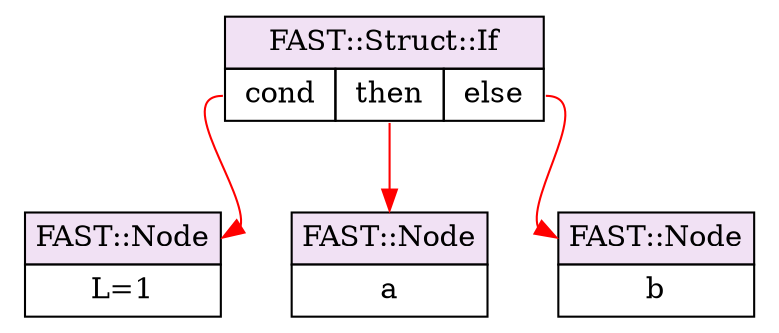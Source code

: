 digraph structs {
    node [shape=record, fillcolor="#f1e1f4", style="filled"];
    edge [color=red];

    struct5 [shape=plaintext, style="", label = <
<table BORDER="0" CELLBORDER="1" CELLSPACING="0" CELLPADDING="4">
  <tr><td port="title" bgcolor="#f1e1f4" colspan="3">FAST::Struct::If</td></tr>
  <tr bgcolor="white"><td port="child0" > cond </td><td port="child1" > then </td><td port="child2" > else </td></tr>
</table>>];

    struct6 [shape=plaintext, style="", label = <
<table BORDER="0" CELLBORDER="1" CELLSPACING="0" CELLPADDING="4">
  <tr><td port="title" bgcolor="#f1e1f4">FAST::Node</td></tr>
  <tr><td port="content" bgcolor="white">L=1</td></tr>
</table>>];

    struct7 [shape=plaintext, style="", label = <
<table BORDER="0" CELLBORDER="1" CELLSPACING="0" CELLPADDING="4">
  <tr><td port="title" bgcolor="#f1e1f4">FAST::Node</td></tr>
  <tr><td port="content" bgcolor="white">a</td></tr>
</table>>];

    struct8 [shape=plaintext, style="", label = <
<table BORDER="0" CELLBORDER="1" CELLSPACING="0" CELLPADDING="4">
  <tr><td port="title" bgcolor="#f1e1f4">FAST::Node</td></tr>
  <tr><td port="content" bgcolor="white">b</td></tr>
</table>>];

    struct5:child0 -> struct6:title
    struct5:child1 -> struct7:title
    struct5:child2 -> struct8:title
}
